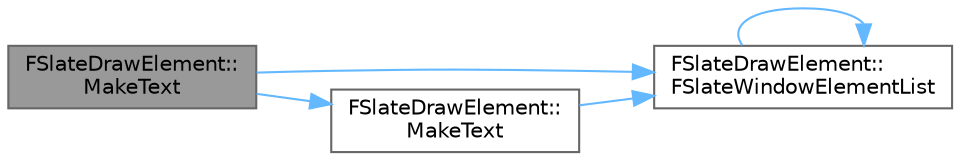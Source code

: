 digraph "FSlateDrawElement::MakeText"
{
 // INTERACTIVE_SVG=YES
 // LATEX_PDF_SIZE
  bgcolor="transparent";
  edge [fontname=Helvetica,fontsize=10,labelfontname=Helvetica,labelfontsize=10];
  node [fontname=Helvetica,fontsize=10,shape=box,height=0.2,width=0.4];
  rankdir="LR";
  Node1 [id="Node000001",label="FSlateDrawElement::\lMakeText",height=0.2,width=0.4,color="gray40", fillcolor="grey60", style="filled", fontcolor="black",tooltip=" "];
  Node1 -> Node2 [id="edge1_Node000001_Node000002",color="steelblue1",style="solid",tooltip=" "];
  Node2 [id="Node000002",label="FSlateDrawElement::\lFSlateWindowElementList",height=0.2,width=0.4,color="grey40", fillcolor="white", style="filled",URL="$d8/d5e/classFSlateDrawElement.html#a17288f3336aac803192bb8c148de9ef9",tooltip=" "];
  Node2 -> Node2 [id="edge2_Node000002_Node000002",color="steelblue1",style="solid",tooltip=" "];
  Node1 -> Node3 [id="edge3_Node000001_Node000003",color="steelblue1",style="solid",tooltip=" "];
  Node3 [id="Node000003",label="FSlateDrawElement::\lMakeText",height=0.2,width=0.4,color="grey40", fillcolor="white", style="filled",URL="$d8/d5e/classFSlateDrawElement.html#a306ed974dff867ee653f0b2ffebd80f2",tooltip="Creates a text element which displays a string of a rendered in a certain font on the screen."];
  Node3 -> Node2 [id="edge4_Node000003_Node000002",color="steelblue1",style="solid",tooltip=" "];
}
